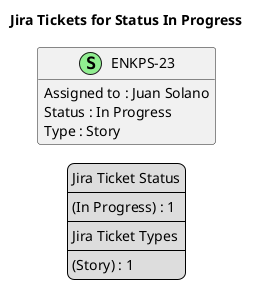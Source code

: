 @startuml
'https://plantuml.com/class-diagram

' GENERATE CLASS DIAGRAM ===========
' Generated at    : Tue Apr 23 13:03:14 CEST 2024

title Jira Tickets for Status In Progress
hide empty members

legend
Jira Ticket Status
----
(In Progress) : 1
----
Jira Ticket Types
----
(Story) : 1
end legend


' Tickets =======
class "ENKPS-23" << (S,lightgreen) >> {
  Assigned to : Juan Solano
  Status : In Progress
  Type : Story
}



' Links =======


@enduml
